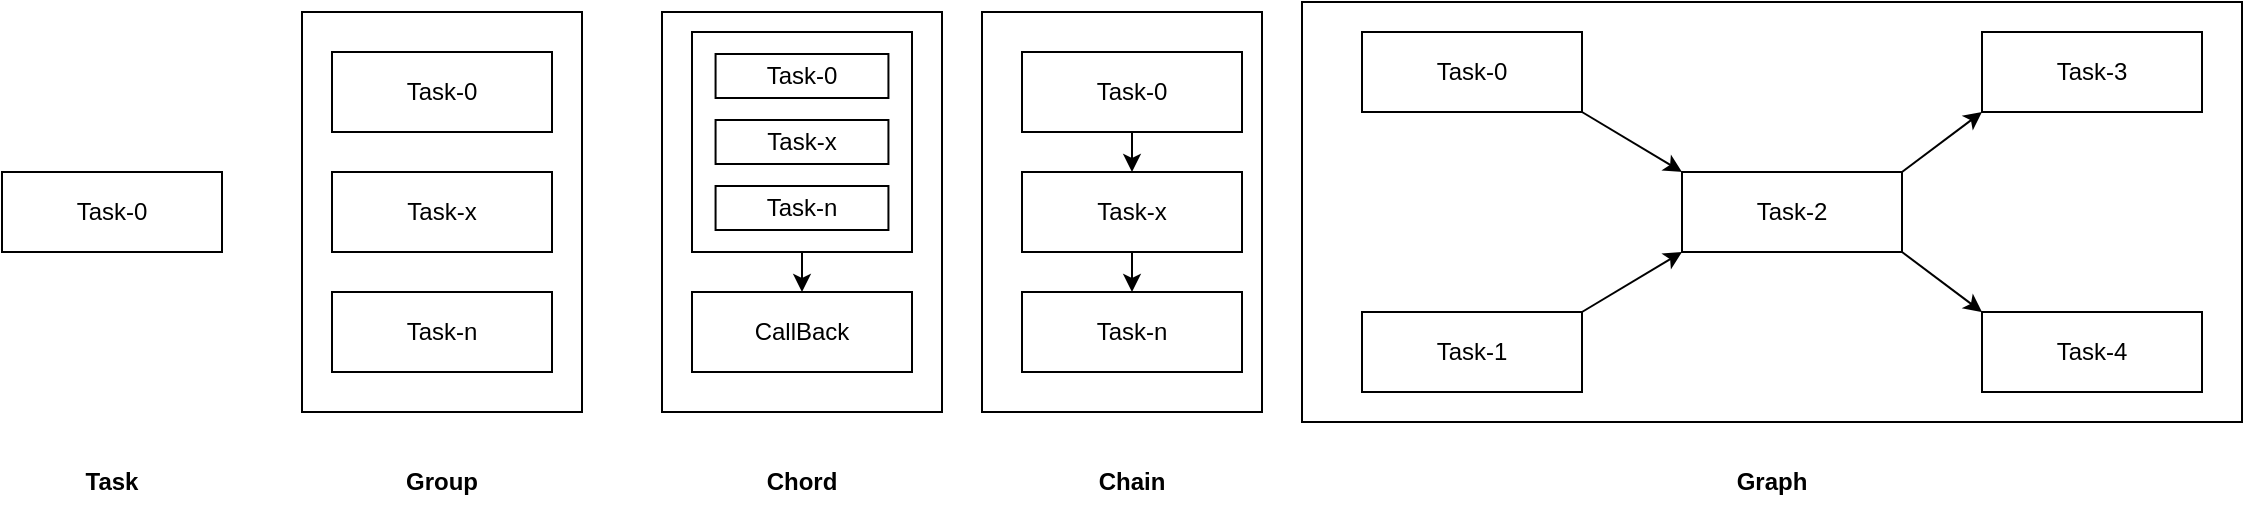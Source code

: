 <mxfile>
    <diagram id="Pt5fPkki3c1cPorvR6j7" name="第 1 页">
        <mxGraphModel dx="573" dy="864" grid="1" gridSize="10" guides="1" tooltips="1" connect="1" arrows="1" fold="1" page="1" pageScale="1" pageWidth="827" pageHeight="1169" math="0" shadow="0">
            <root>
                <mxCell id="0"/>
                <mxCell id="1" parent="0"/>
                <mxCell id="47" value="" style="rounded=0;whiteSpace=wrap;html=1;" parent="1" vertex="1">
                    <mxGeometry x="780" y="125" width="140" height="200" as="geometry"/>
                </mxCell>
                <mxCell id="44" value="" style="rounded=0;whiteSpace=wrap;html=1;" parent="1" vertex="1">
                    <mxGeometry x="940" y="120" width="470" height="210" as="geometry"/>
                </mxCell>
                <mxCell id="2" value="Task-0" style="rounded=0;whiteSpace=wrap;html=1;" parent="1" vertex="1">
                    <mxGeometry x="290" y="205" width="110" height="40" as="geometry"/>
                </mxCell>
                <mxCell id="3" value="" style="rounded=0;whiteSpace=wrap;html=1;" parent="1" vertex="1">
                    <mxGeometry x="440" y="125" width="140" height="200" as="geometry"/>
                </mxCell>
                <mxCell id="4" value="Task-0" style="rounded=0;whiteSpace=wrap;html=1;" parent="1" vertex="1">
                    <mxGeometry x="455" y="145" width="110" height="40" as="geometry"/>
                </mxCell>
                <mxCell id="5" value="Task-n" style="rounded=0;whiteSpace=wrap;html=1;" parent="1" vertex="1">
                    <mxGeometry x="455" y="265" width="110" height="40" as="geometry"/>
                </mxCell>
                <mxCell id="7" value="" style="rounded=0;whiteSpace=wrap;html=1;" parent="1" vertex="1">
                    <mxGeometry x="620" y="125" width="140" height="200" as="geometry"/>
                </mxCell>
                <mxCell id="10" value="Task-x" style="rounded=0;whiteSpace=wrap;html=1;" parent="1" vertex="1">
                    <mxGeometry x="455" y="205" width="110" height="40" as="geometry"/>
                </mxCell>
                <mxCell id="17" value="" style="group" parent="1" vertex="1" connectable="0">
                    <mxGeometry x="635" y="135" width="110" height="110" as="geometry"/>
                </mxCell>
                <mxCell id="13" value="" style="rounded=0;whiteSpace=wrap;html=1;" parent="17" vertex="1">
                    <mxGeometry width="110" height="110.0" as="geometry"/>
                </mxCell>
                <mxCell id="14" value="Task-0" style="rounded=0;whiteSpace=wrap;html=1;" parent="17" vertex="1">
                    <mxGeometry x="11.786" y="11" width="86.429" height="22" as="geometry"/>
                </mxCell>
                <mxCell id="15" value="Task-n" style="rounded=0;whiteSpace=wrap;html=1;" parent="17" vertex="1">
                    <mxGeometry x="11.786" y="77" width="86.429" height="22" as="geometry"/>
                </mxCell>
                <mxCell id="16" value="Task-x" style="rounded=0;whiteSpace=wrap;html=1;" parent="17" vertex="1">
                    <mxGeometry x="11.786" y="44" width="86.429" height="22" as="geometry"/>
                </mxCell>
                <mxCell id="19" value="CallBack" style="rounded=0;whiteSpace=wrap;html=1;" parent="1" vertex="1">
                    <mxGeometry x="635" y="265" width="110" height="40" as="geometry"/>
                </mxCell>
                <mxCell id="20" style="edgeStyle=none;html=1;exitX=0.5;exitY=1;exitDx=0;exitDy=0;entryX=0.5;entryY=0;entryDx=0;entryDy=0;" parent="1" source="13" target="19" edge="1">
                    <mxGeometry relative="1" as="geometry"/>
                </mxCell>
                <mxCell id="24" style="edgeStyle=none;html=1;exitX=0.5;exitY=1;exitDx=0;exitDy=0;" parent="1" source="21" target="22" edge="1">
                    <mxGeometry relative="1" as="geometry"/>
                </mxCell>
                <mxCell id="21" value="Task-0" style="rounded=0;whiteSpace=wrap;html=1;" parent="1" vertex="1">
                    <mxGeometry x="800" y="145" width="110" height="40" as="geometry"/>
                </mxCell>
                <mxCell id="25" style="edgeStyle=none;html=1;exitX=0.5;exitY=1;exitDx=0;exitDy=0;" parent="1" source="22" target="23" edge="1">
                    <mxGeometry relative="1" as="geometry"/>
                </mxCell>
                <mxCell id="22" value="Task-x" style="rounded=0;whiteSpace=wrap;html=1;" parent="1" vertex="1">
                    <mxGeometry x="800" y="205" width="110" height="40" as="geometry"/>
                </mxCell>
                <mxCell id="23" value="Task-n" style="rounded=0;whiteSpace=wrap;html=1;" parent="1" vertex="1">
                    <mxGeometry x="800" y="265" width="110" height="40" as="geometry"/>
                </mxCell>
                <mxCell id="26" value="Task" style="text;html=1;strokeColor=none;fillColor=none;align=center;verticalAlign=middle;whiteSpace=wrap;rounded=0;fontStyle=1" parent="1" vertex="1">
                    <mxGeometry x="315" y="345" width="60" height="30" as="geometry"/>
                </mxCell>
                <mxCell id="27" value="Group" style="text;html=1;strokeColor=none;fillColor=none;align=center;verticalAlign=middle;whiteSpace=wrap;rounded=0;fontStyle=1" parent="1" vertex="1">
                    <mxGeometry x="480" y="345" width="60" height="30" as="geometry"/>
                </mxCell>
                <mxCell id="28" value="Chord" style="text;html=1;strokeColor=none;fillColor=none;align=center;verticalAlign=middle;whiteSpace=wrap;rounded=0;fontStyle=1" parent="1" vertex="1">
                    <mxGeometry x="660" y="345" width="60" height="30" as="geometry"/>
                </mxCell>
                <mxCell id="29" value="Chain" style="text;html=1;strokeColor=none;fillColor=none;align=center;verticalAlign=middle;whiteSpace=wrap;rounded=0;fontStyle=1" parent="1" vertex="1">
                    <mxGeometry x="825" y="345" width="60" height="30" as="geometry"/>
                </mxCell>
                <mxCell id="36" style="edgeStyle=none;html=1;exitX=1;exitY=1;exitDx=0;exitDy=0;entryX=0;entryY=0;entryDx=0;entryDy=0;" parent="1" source="31" target="32" edge="1">
                    <mxGeometry relative="1" as="geometry"/>
                </mxCell>
                <mxCell id="31" value="Task-0" style="rounded=0;whiteSpace=wrap;html=1;" parent="1" vertex="1">
                    <mxGeometry x="970" y="135" width="110" height="40" as="geometry"/>
                </mxCell>
                <mxCell id="42" style="edgeStyle=none;html=1;exitX=1;exitY=1;exitDx=0;exitDy=0;entryX=0;entryY=0;entryDx=0;entryDy=0;" parent="1" source="32" target="35" edge="1">
                    <mxGeometry relative="1" as="geometry"/>
                </mxCell>
                <mxCell id="43" style="edgeStyle=none;html=1;exitX=1;exitY=0;exitDx=0;exitDy=0;entryX=0;entryY=1;entryDx=0;entryDy=0;" parent="1" source="32" target="34" edge="1">
                    <mxGeometry relative="1" as="geometry"/>
                </mxCell>
                <mxCell id="32" value="Task-2" style="rounded=0;whiteSpace=wrap;html=1;" parent="1" vertex="1">
                    <mxGeometry x="1130" y="205" width="110" height="40" as="geometry"/>
                </mxCell>
                <mxCell id="41" style="edgeStyle=none;html=1;exitX=1;exitY=0;exitDx=0;exitDy=0;entryX=0;entryY=1;entryDx=0;entryDy=0;" parent="1" source="33" target="32" edge="1">
                    <mxGeometry relative="1" as="geometry"/>
                </mxCell>
                <mxCell id="33" value="Task-1" style="rounded=0;whiteSpace=wrap;html=1;" parent="1" vertex="1">
                    <mxGeometry x="970" y="275" width="110" height="40" as="geometry"/>
                </mxCell>
                <mxCell id="34" value="Task-3" style="rounded=0;whiteSpace=wrap;html=1;" parent="1" vertex="1">
                    <mxGeometry x="1280" y="135" width="110" height="40" as="geometry"/>
                </mxCell>
                <mxCell id="35" value="Task-4" style="rounded=0;whiteSpace=wrap;html=1;" parent="1" vertex="1">
                    <mxGeometry x="1280" y="275" width="110" height="40" as="geometry"/>
                </mxCell>
                <mxCell id="45" value="Graph" style="text;html=1;strokeColor=none;fillColor=none;align=center;verticalAlign=middle;whiteSpace=wrap;rounded=0;fontStyle=1" parent="1" vertex="1">
                    <mxGeometry x="1145" y="345" width="60" height="30" as="geometry"/>
                </mxCell>
            </root>
        </mxGraphModel>
    </diagram>
</mxfile>